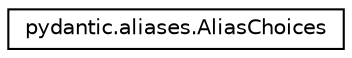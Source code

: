 digraph "Graphical Class Hierarchy"
{
 // LATEX_PDF_SIZE
  edge [fontname="Helvetica",fontsize="10",labelfontname="Helvetica",labelfontsize="10"];
  node [fontname="Helvetica",fontsize="10",shape=record];
  rankdir="LR";
  Node0 [label="pydantic.aliases.AliasChoices",height=0.2,width=0.4,color="black", fillcolor="white", style="filled",URL="$classpydantic_1_1aliases_1_1AliasChoices.html",tooltip="!! abstract \"Usage Documentation\" AliasPath and AliasChoices"];
}
